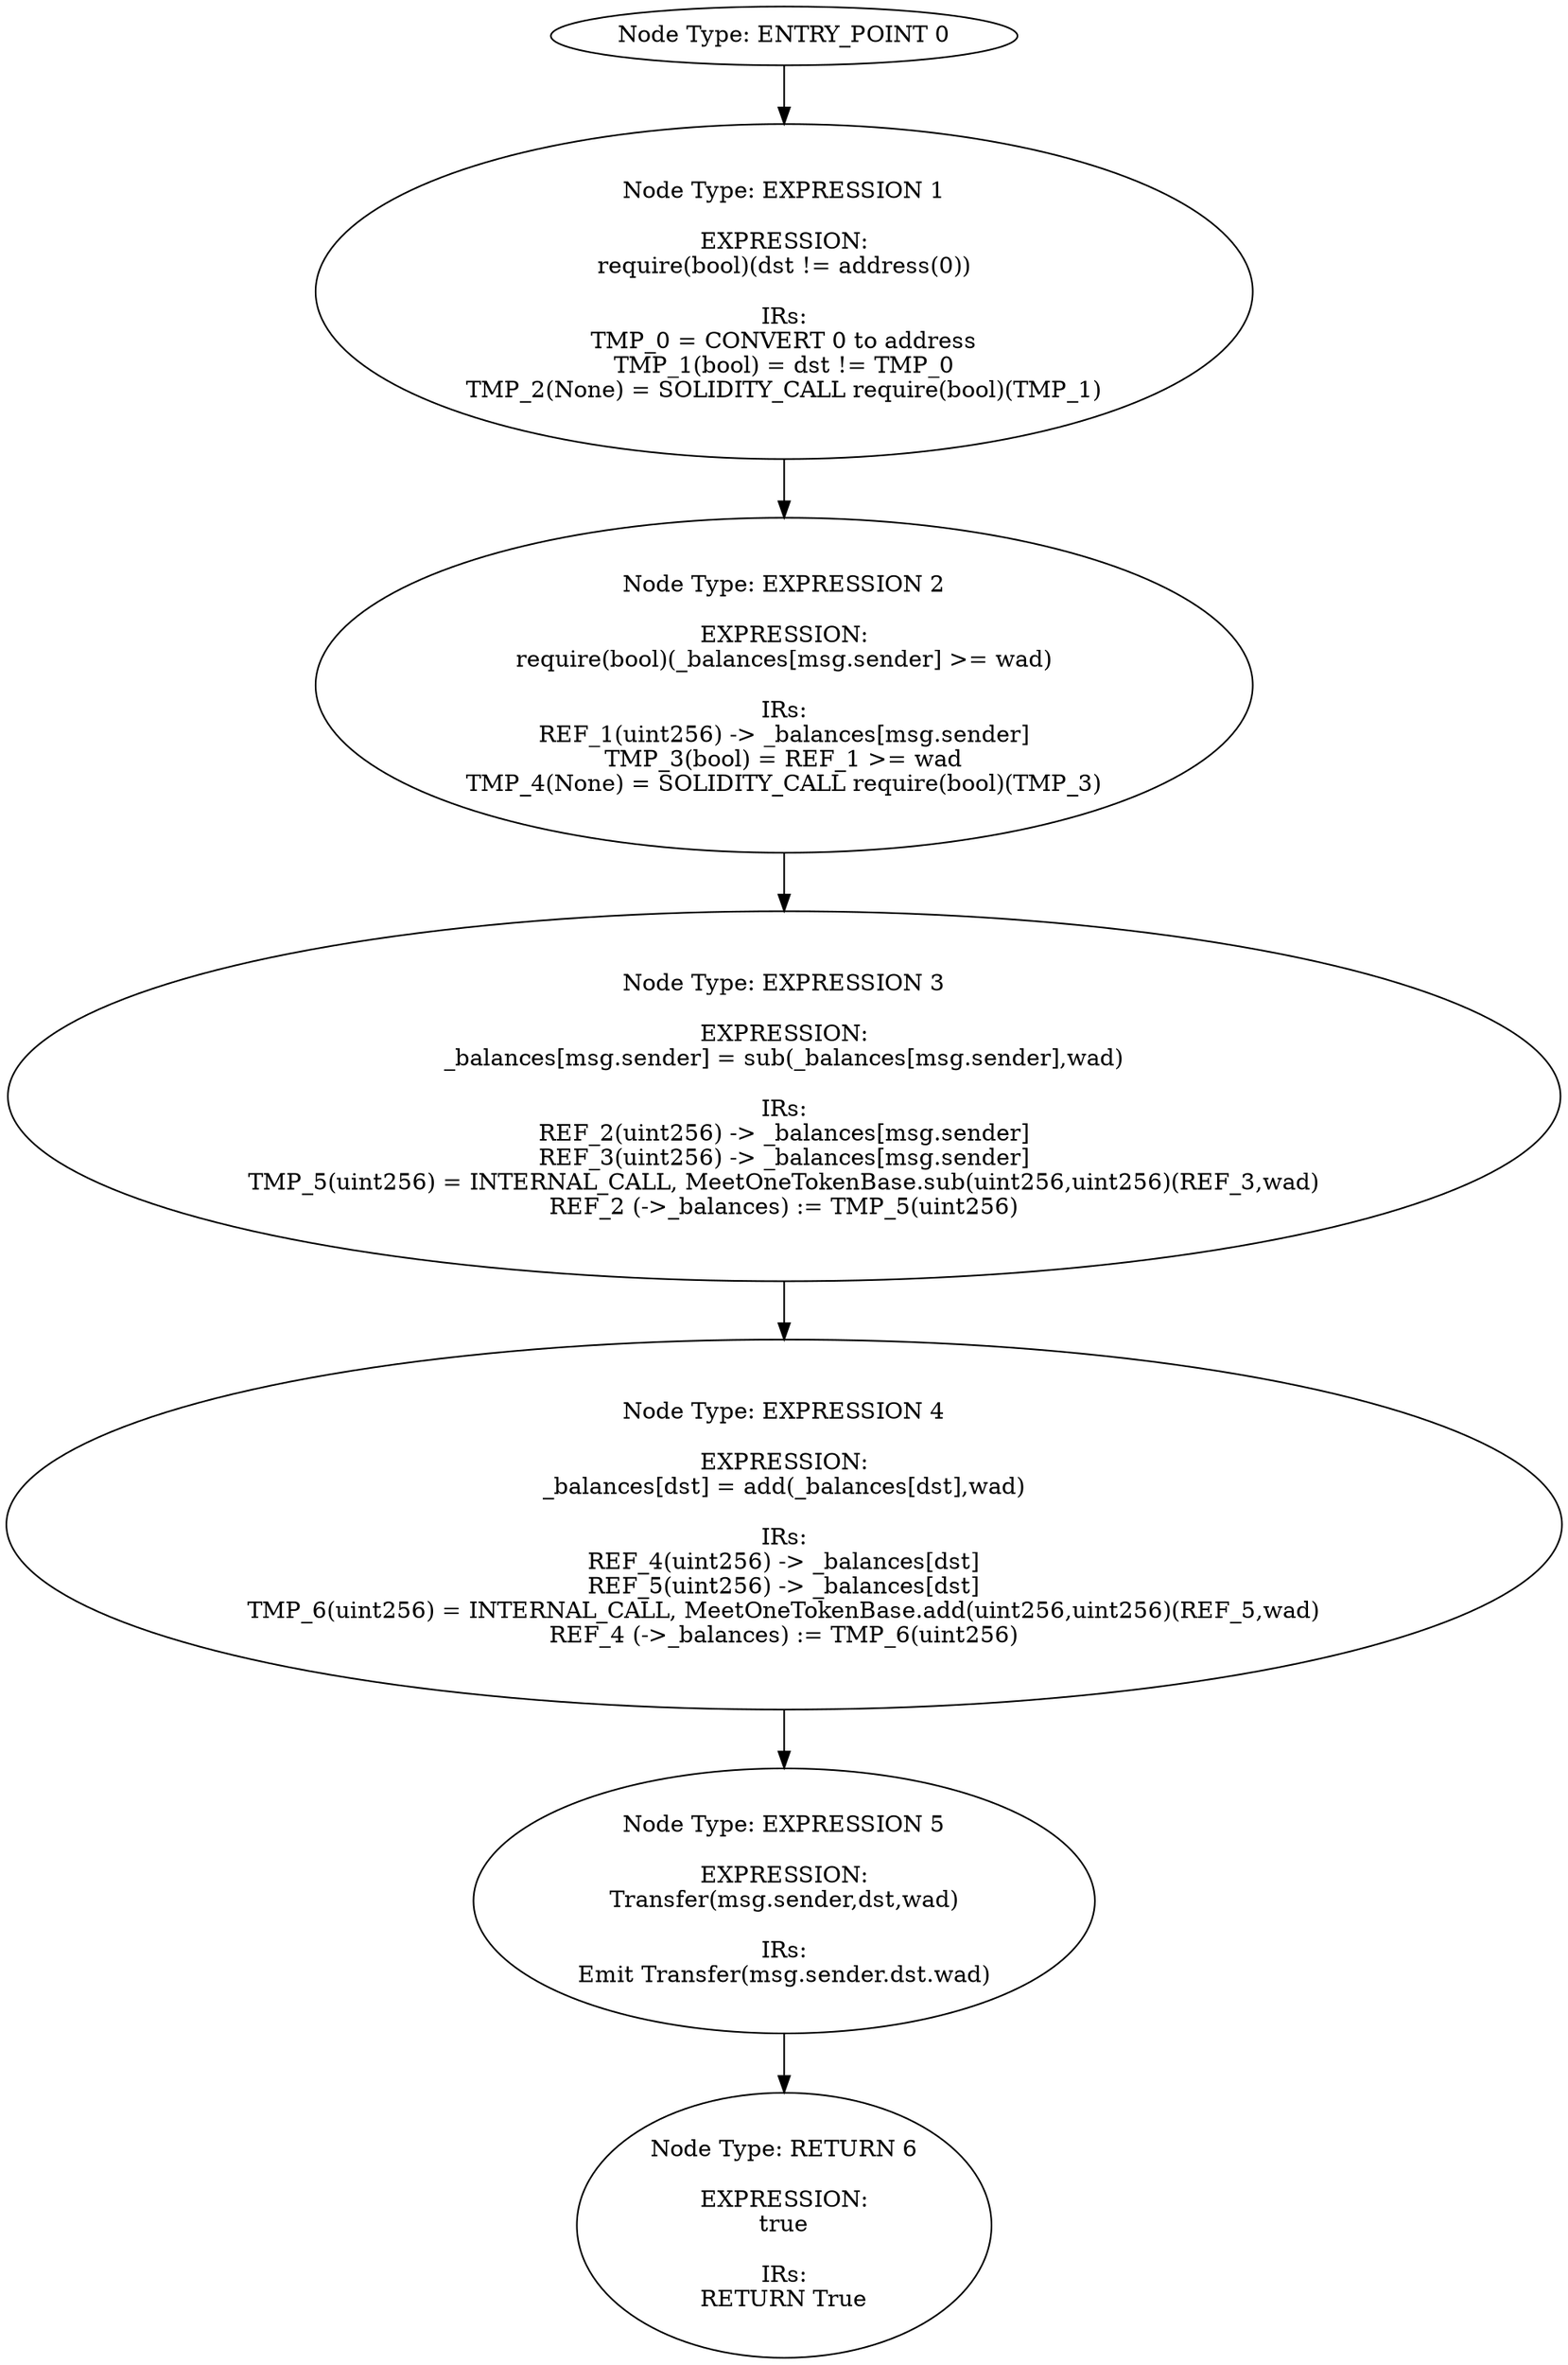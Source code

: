 digraph{
0[label="Node Type: ENTRY_POINT 0
"];
0->1;
1[label="Node Type: EXPRESSION 1

EXPRESSION:
require(bool)(dst != address(0))

IRs:
TMP_0 = CONVERT 0 to address
TMP_1(bool) = dst != TMP_0
TMP_2(None) = SOLIDITY_CALL require(bool)(TMP_1)"];
1->2;
2[label="Node Type: EXPRESSION 2

EXPRESSION:
require(bool)(_balances[msg.sender] >= wad)

IRs:
REF_1(uint256) -> _balances[msg.sender]
TMP_3(bool) = REF_1 >= wad
TMP_4(None) = SOLIDITY_CALL require(bool)(TMP_3)"];
2->3;
3[label="Node Type: EXPRESSION 3

EXPRESSION:
_balances[msg.sender] = sub(_balances[msg.sender],wad)

IRs:
REF_2(uint256) -> _balances[msg.sender]
REF_3(uint256) -> _balances[msg.sender]
TMP_5(uint256) = INTERNAL_CALL, MeetOneTokenBase.sub(uint256,uint256)(REF_3,wad)
REF_2 (->_balances) := TMP_5(uint256)"];
3->4;
4[label="Node Type: EXPRESSION 4

EXPRESSION:
_balances[dst] = add(_balances[dst],wad)

IRs:
REF_4(uint256) -> _balances[dst]
REF_5(uint256) -> _balances[dst]
TMP_6(uint256) = INTERNAL_CALL, MeetOneTokenBase.add(uint256,uint256)(REF_5,wad)
REF_4 (->_balances) := TMP_6(uint256)"];
4->5;
5[label="Node Type: EXPRESSION 5

EXPRESSION:
Transfer(msg.sender,dst,wad)

IRs:
Emit Transfer(msg.sender.dst.wad)"];
5->6;
6[label="Node Type: RETURN 6

EXPRESSION:
true

IRs:
RETURN True"];
}
